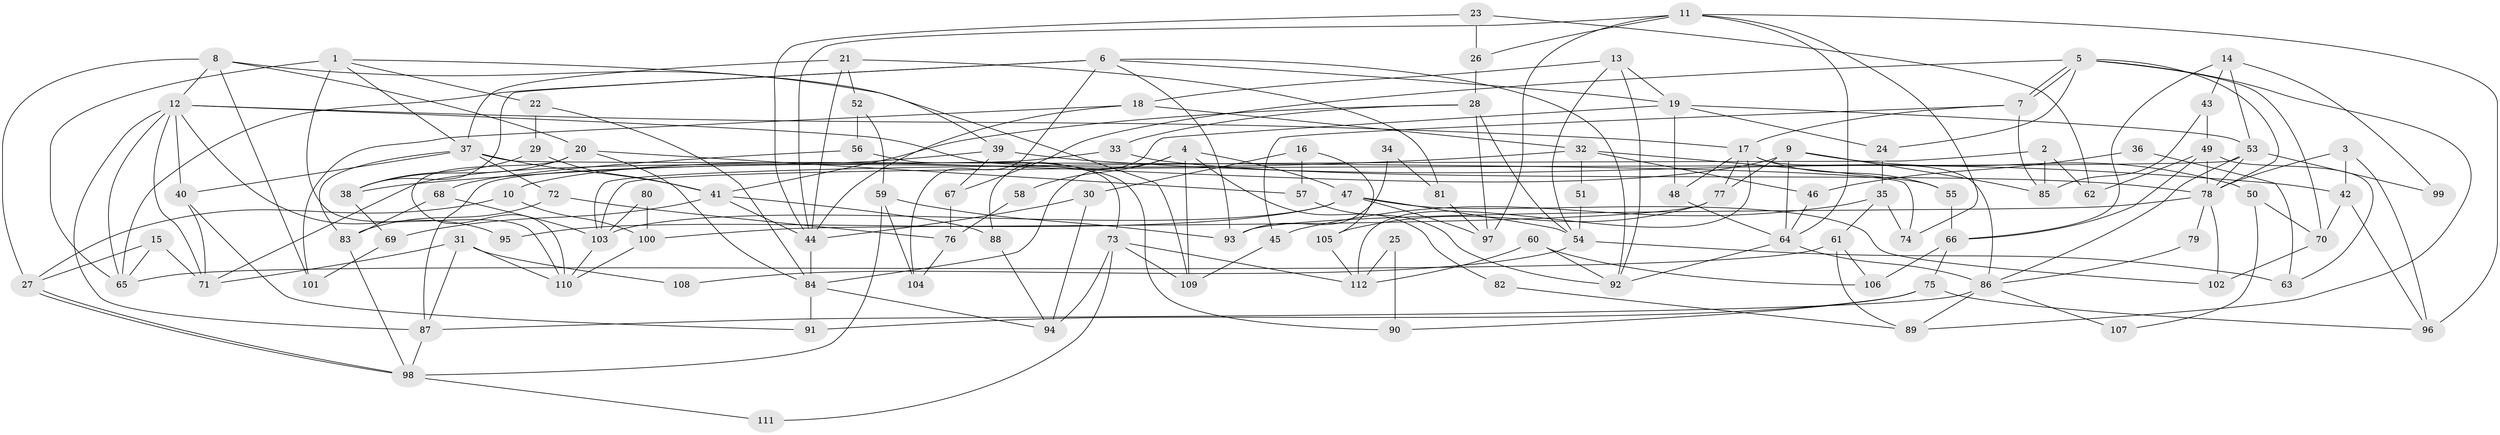 // coarse degree distribution, {8: 0.057971014492753624, 4: 0.15942028985507245, 7: 0.07246376811594203, 10: 0.028985507246376812, 5: 0.14492753623188406, 11: 0.028985507246376812, 6: 0.17391304347826086, 3: 0.2463768115942029, 9: 0.028985507246376812, 2: 0.057971014492753624}
// Generated by graph-tools (version 1.1) at 2025/52/02/27/25 19:52:08]
// undirected, 112 vertices, 224 edges
graph export_dot {
graph [start="1"]
  node [color=gray90,style=filled];
  1;
  2;
  3;
  4;
  5;
  6;
  7;
  8;
  9;
  10;
  11;
  12;
  13;
  14;
  15;
  16;
  17;
  18;
  19;
  20;
  21;
  22;
  23;
  24;
  25;
  26;
  27;
  28;
  29;
  30;
  31;
  32;
  33;
  34;
  35;
  36;
  37;
  38;
  39;
  40;
  41;
  42;
  43;
  44;
  45;
  46;
  47;
  48;
  49;
  50;
  51;
  52;
  53;
  54;
  55;
  56;
  57;
  58;
  59;
  60;
  61;
  62;
  63;
  64;
  65;
  66;
  67;
  68;
  69;
  70;
  71;
  72;
  73;
  74;
  75;
  76;
  77;
  78;
  79;
  80;
  81;
  82;
  83;
  84;
  85;
  86;
  87;
  88;
  89;
  90;
  91;
  92;
  93;
  94;
  95;
  96;
  97;
  98;
  99;
  100;
  101;
  102;
  103;
  104;
  105;
  106;
  107;
  108;
  109;
  110;
  111;
  112;
  1 -- 37;
  1 -- 39;
  1 -- 22;
  1 -- 65;
  1 -- 110;
  2 -- 103;
  2 -- 85;
  2 -- 62;
  3 -- 78;
  3 -- 42;
  3 -- 96;
  4 -- 84;
  4 -- 47;
  4 -- 58;
  4 -- 82;
  4 -- 109;
  5 -- 7;
  5 -- 7;
  5 -- 24;
  5 -- 67;
  5 -- 70;
  5 -- 78;
  5 -- 89;
  6 -- 38;
  6 -- 19;
  6 -- 65;
  6 -- 92;
  6 -- 93;
  6 -- 104;
  7 -- 45;
  7 -- 17;
  7 -- 85;
  8 -- 12;
  8 -- 27;
  8 -- 20;
  8 -- 101;
  8 -- 109;
  9 -- 64;
  9 -- 10;
  9 -- 50;
  9 -- 77;
  9 -- 85;
  10 -- 100;
  10 -- 27;
  11 -- 44;
  11 -- 96;
  11 -- 26;
  11 -- 64;
  11 -- 74;
  11 -- 97;
  12 -- 17;
  12 -- 65;
  12 -- 40;
  12 -- 71;
  12 -- 87;
  12 -- 90;
  12 -- 95;
  13 -- 92;
  13 -- 54;
  13 -- 18;
  13 -- 19;
  14 -- 43;
  14 -- 66;
  14 -- 53;
  14 -- 99;
  15 -- 65;
  15 -- 71;
  15 -- 27;
  16 -- 57;
  16 -- 105;
  16 -- 30;
  17 -- 86;
  17 -- 48;
  17 -- 55;
  17 -- 77;
  17 -- 112;
  18 -- 44;
  18 -- 32;
  18 -- 101;
  19 -- 53;
  19 -- 24;
  19 -- 48;
  19 -- 88;
  20 -- 84;
  20 -- 38;
  20 -- 57;
  20 -- 110;
  21 -- 44;
  21 -- 37;
  21 -- 52;
  21 -- 81;
  22 -- 84;
  22 -- 29;
  23 -- 62;
  23 -- 26;
  23 -- 44;
  24 -- 35;
  25 -- 112;
  25 -- 90;
  26 -- 28;
  27 -- 98;
  27 -- 98;
  28 -- 41;
  28 -- 33;
  28 -- 54;
  28 -- 97;
  29 -- 38;
  29 -- 41;
  30 -- 94;
  30 -- 44;
  31 -- 87;
  31 -- 110;
  31 -- 71;
  31 -- 108;
  32 -- 38;
  32 -- 46;
  32 -- 51;
  32 -- 55;
  33 -- 78;
  33 -- 87;
  34 -- 93;
  34 -- 81;
  35 -- 74;
  35 -- 61;
  35 -- 45;
  36 -- 63;
  36 -- 46;
  37 -- 41;
  37 -- 40;
  37 -- 72;
  37 -- 74;
  37 -- 83;
  38 -- 69;
  39 -- 42;
  39 -- 71;
  39 -- 67;
  40 -- 71;
  40 -- 91;
  41 -- 44;
  41 -- 69;
  41 -- 88;
  42 -- 70;
  42 -- 96;
  43 -- 49;
  43 -- 85;
  44 -- 84;
  45 -- 109;
  46 -- 64;
  47 -- 103;
  47 -- 97;
  47 -- 54;
  47 -- 95;
  47 -- 102;
  48 -- 64;
  49 -- 66;
  49 -- 78;
  49 -- 62;
  49 -- 63;
  50 -- 70;
  50 -- 107;
  51 -- 54;
  52 -- 59;
  52 -- 56;
  53 -- 86;
  53 -- 78;
  53 -- 99;
  53 -- 103;
  54 -- 63;
  54 -- 108;
  55 -- 66;
  56 -- 68;
  56 -- 73;
  57 -- 92;
  58 -- 76;
  59 -- 93;
  59 -- 104;
  59 -- 98;
  60 -- 112;
  60 -- 92;
  60 -- 106;
  61 -- 89;
  61 -- 65;
  61 -- 106;
  64 -- 86;
  64 -- 92;
  66 -- 106;
  66 -- 75;
  67 -- 76;
  68 -- 103;
  68 -- 83;
  69 -- 101;
  70 -- 102;
  72 -- 83;
  72 -- 76;
  73 -- 109;
  73 -- 94;
  73 -- 111;
  73 -- 112;
  75 -- 91;
  75 -- 90;
  75 -- 96;
  76 -- 104;
  77 -- 100;
  77 -- 105;
  78 -- 79;
  78 -- 93;
  78 -- 102;
  79 -- 86;
  80 -- 103;
  80 -- 100;
  81 -- 97;
  82 -- 89;
  83 -- 98;
  84 -- 94;
  84 -- 91;
  86 -- 87;
  86 -- 89;
  86 -- 107;
  87 -- 98;
  88 -- 94;
  98 -- 111;
  100 -- 110;
  103 -- 110;
  105 -- 112;
}
